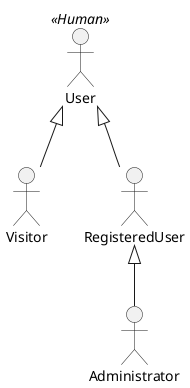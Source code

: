 @startuml Actors
actor User as A1 << Human >>
actor Visitor as A2
actor RegisteredUser as A3
actor Administrator as A5
A1 <|-down- A3
A1 <|-down- A2
A3 <|-down- A5


@enduml